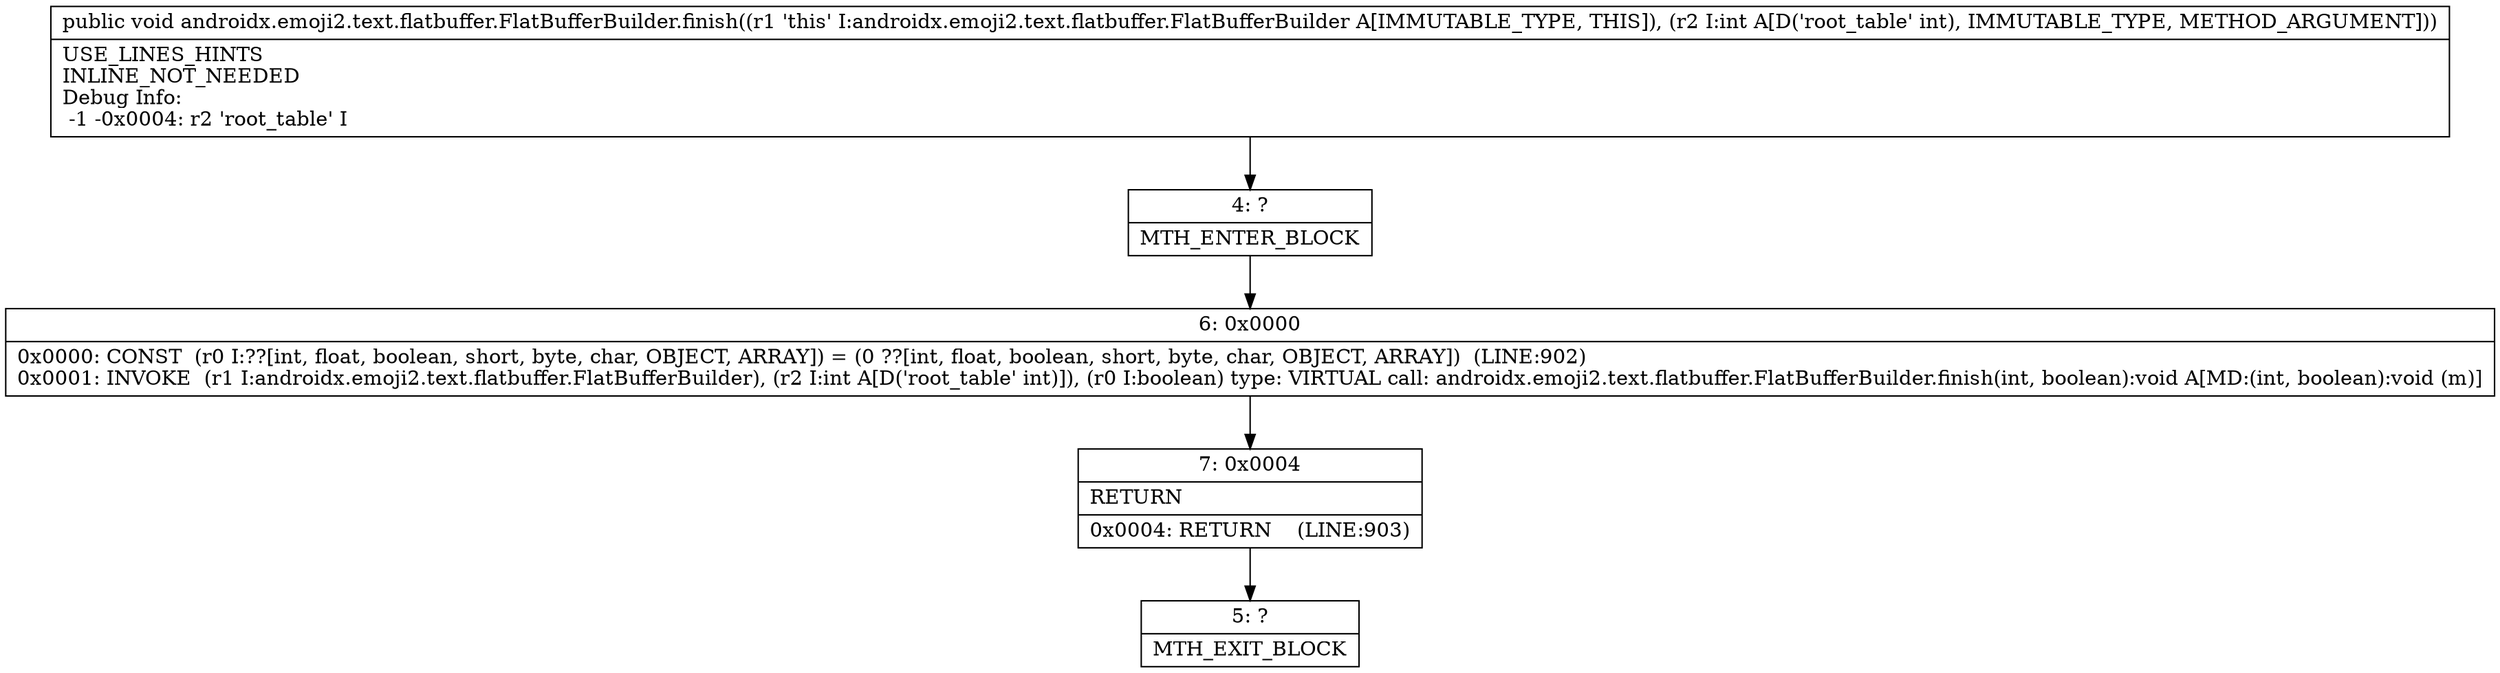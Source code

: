 digraph "CFG forandroidx.emoji2.text.flatbuffer.FlatBufferBuilder.finish(I)V" {
Node_4 [shape=record,label="{4\:\ ?|MTH_ENTER_BLOCK\l}"];
Node_6 [shape=record,label="{6\:\ 0x0000|0x0000: CONST  (r0 I:??[int, float, boolean, short, byte, char, OBJECT, ARRAY]) = (0 ??[int, float, boolean, short, byte, char, OBJECT, ARRAY])  (LINE:902)\l0x0001: INVOKE  (r1 I:androidx.emoji2.text.flatbuffer.FlatBufferBuilder), (r2 I:int A[D('root_table' int)]), (r0 I:boolean) type: VIRTUAL call: androidx.emoji2.text.flatbuffer.FlatBufferBuilder.finish(int, boolean):void A[MD:(int, boolean):void (m)]\l}"];
Node_7 [shape=record,label="{7\:\ 0x0004|RETURN\l|0x0004: RETURN    (LINE:903)\l}"];
Node_5 [shape=record,label="{5\:\ ?|MTH_EXIT_BLOCK\l}"];
MethodNode[shape=record,label="{public void androidx.emoji2.text.flatbuffer.FlatBufferBuilder.finish((r1 'this' I:androidx.emoji2.text.flatbuffer.FlatBufferBuilder A[IMMUTABLE_TYPE, THIS]), (r2 I:int A[D('root_table' int), IMMUTABLE_TYPE, METHOD_ARGUMENT]))  | USE_LINES_HINTS\lINLINE_NOT_NEEDED\lDebug Info:\l  \-1 \-0x0004: r2 'root_table' I\l}"];
MethodNode -> Node_4;Node_4 -> Node_6;
Node_6 -> Node_7;
Node_7 -> Node_5;
}

